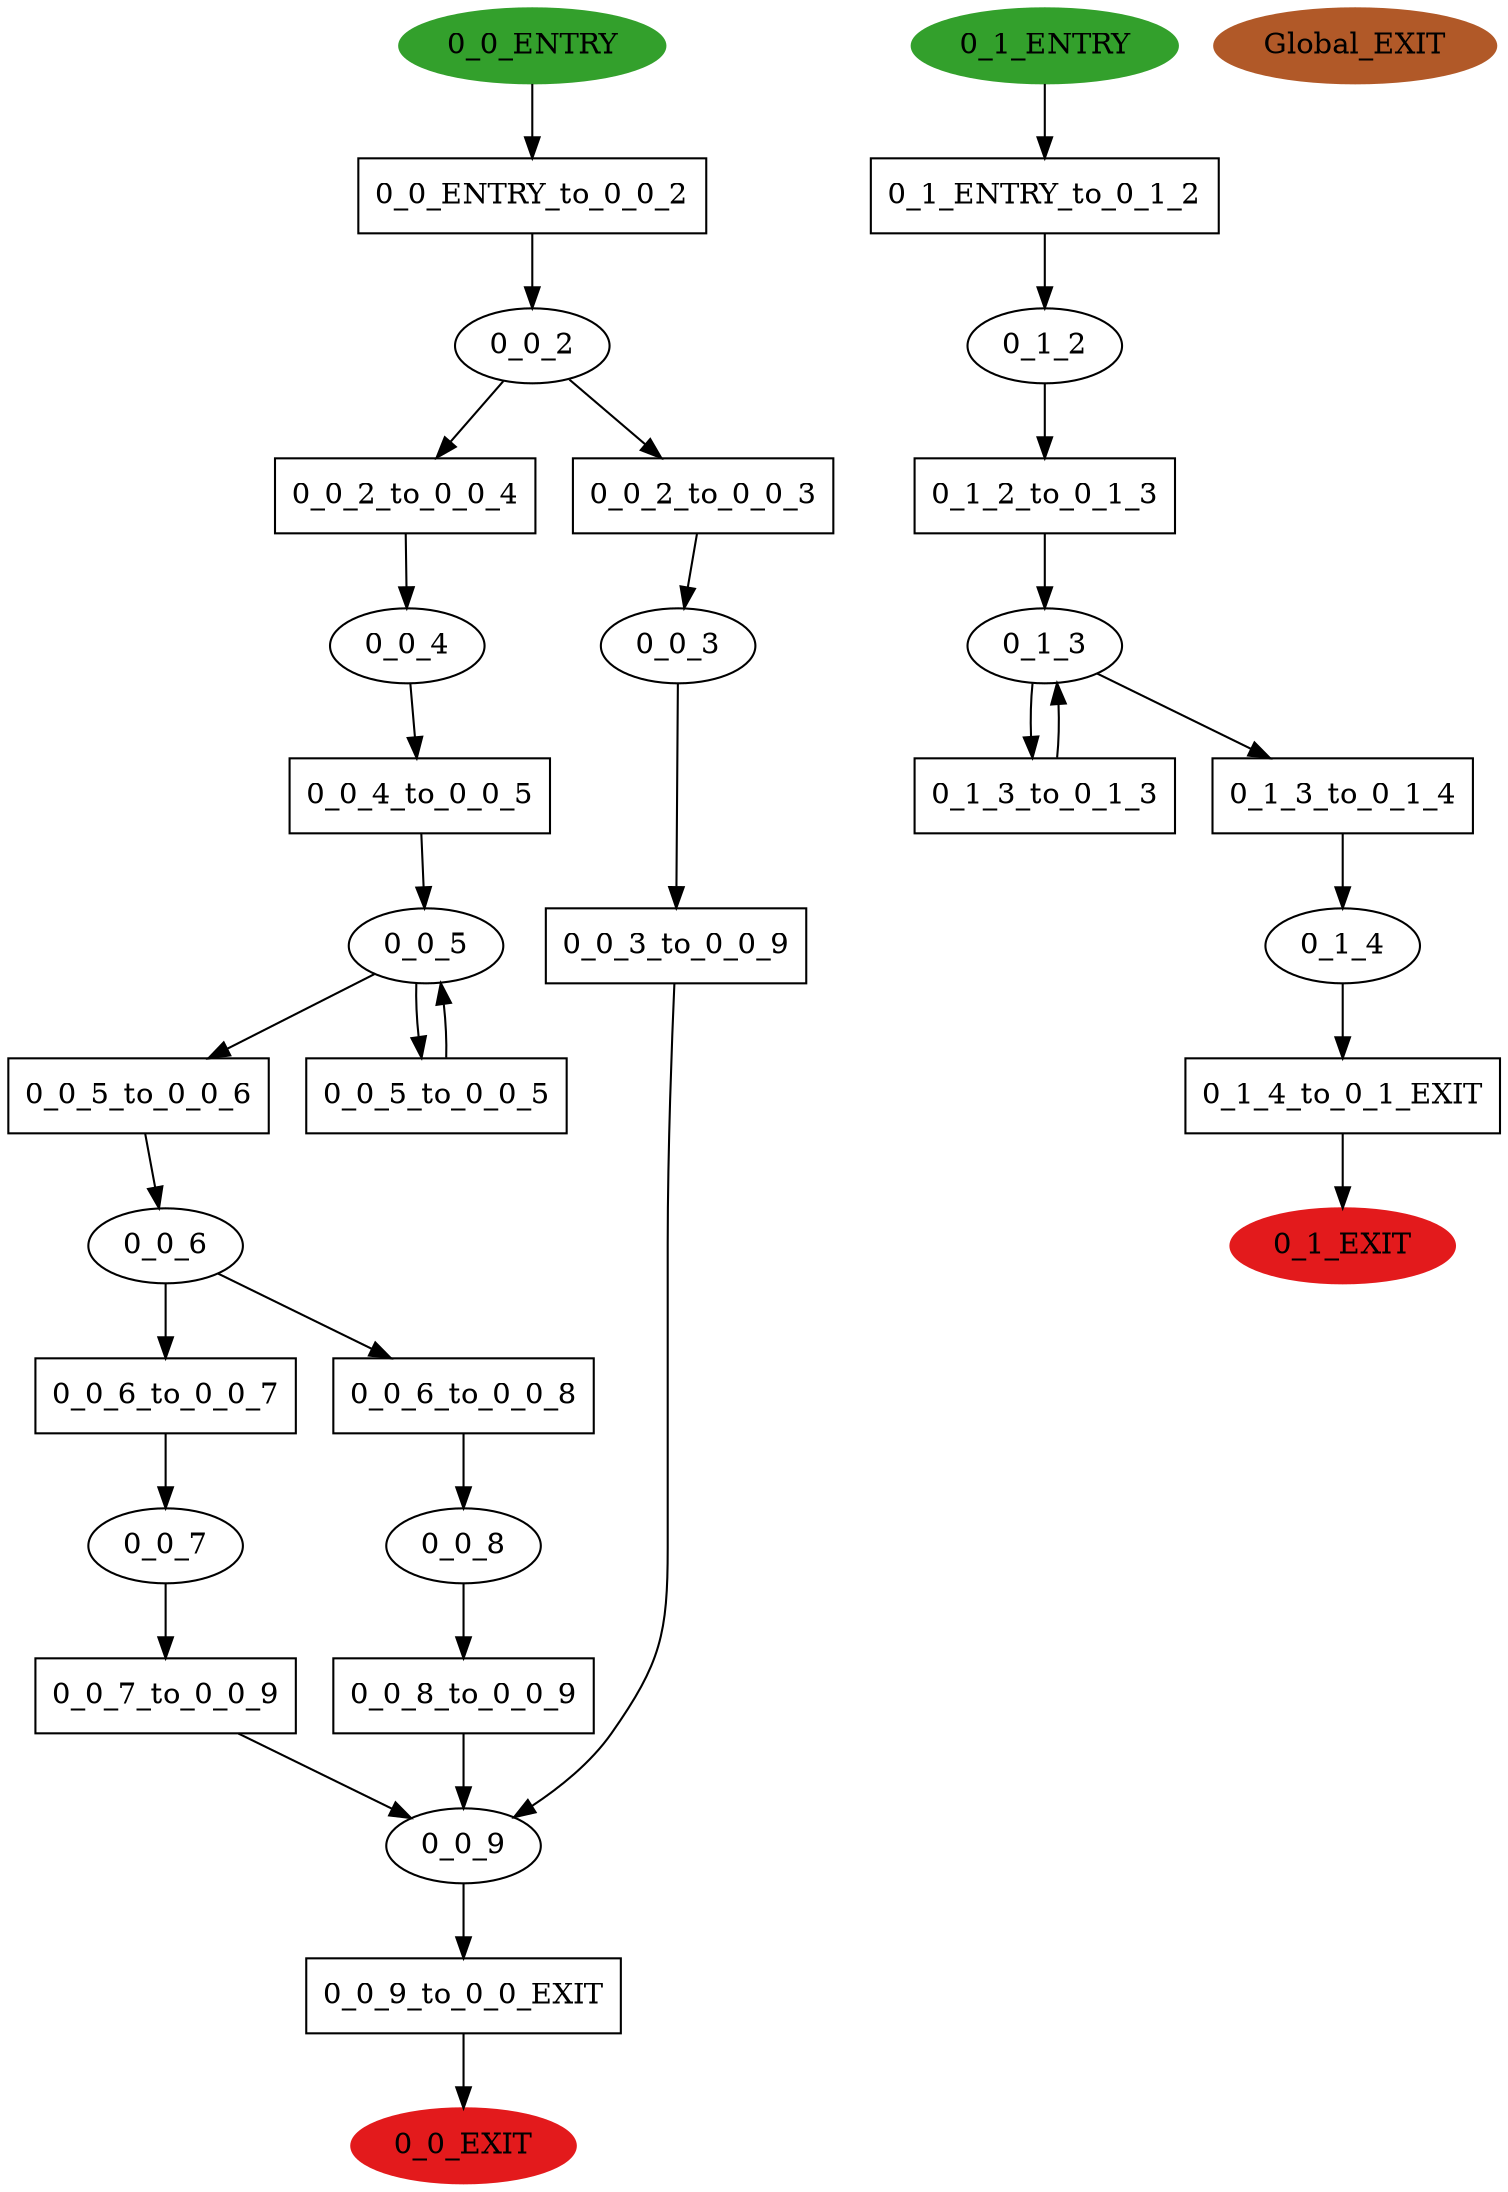 digraph model { 
compound=true; 
node  [style="filled", colorscheme="paired12"];  "0_0_9" [shape=ellipse, style=""];
  "0_0_8" [shape=ellipse, style=""];
  "0_0_7" [shape=ellipse, style=""];
  "0_0_6" [shape=ellipse, style=""];
  "0_0_5" [shape=ellipse, style=""];
  "0_0_4" [shape=ellipse, style=""];
  "0_1_ENTRY" [shape=ellipse, color=4, style=filled];
  "0_0_3" [shape=ellipse, style=""];
  "0_0_EXIT" [shape=ellipse, color=6, style=filled];
  "0_0_2" [shape=ellipse, style=""];
  "0_1_4" [shape=ellipse, style=""];
  "0_1_3" [shape=ellipse, style=""];
  "0_1_EXIT" [shape=ellipse, color=6, style=filled];
  "0_1_2" [shape=ellipse, style=""];
  "Global_EXIT" [shape=ellipse, color=12, style=filled];
  "0_0_ENTRY" [shape=ellipse, color=4, style=filled];
  "0_0_2_to_0_0_4" [shape=box, style=""];
  "0_0_2_to_0_0_4" [label="0_0_2_to_0_0_4\n"];
  "0_0_2_to_0_0_3" [shape=box, style=""];
  "0_0_2_to_0_0_3" [label="0_0_2_to_0_0_3\n"];
  "0_1_4_to_0_1_EXIT" [shape=box, style=""];
  "0_1_4_to_0_1_EXIT" [label="0_1_4_to_0_1_EXIT\n"];
  "0_0_4_to_0_0_5" [shape=box, style=""];
  "0_0_4_to_0_0_5" [label="0_0_4_to_0_0_5\n"];
  "0_0_8_to_0_0_9" [shape=box, style=""];
  "0_0_8_to_0_0_9" [label="0_0_8_to_0_0_9\n"];
  "0_0_6_to_0_0_7" [shape=box, style=""];
  "0_0_6_to_0_0_7" [label="0_0_6_to_0_0_7\n"];
  "0_0_3_to_0_0_9" [shape=box, style=""];
  "0_0_3_to_0_0_9" [label="0_0_3_to_0_0_9\n"];
  "0_0_7_to_0_0_9" [shape=box, style=""];
  "0_0_7_to_0_0_9" [label="0_0_7_to_0_0_9\n"];
  "0_0_6_to_0_0_8" [shape=box, style=""];
  "0_0_6_to_0_0_8" [label="0_0_6_to_0_0_8\n"];
  "0_1_3_to_0_1_3" [shape=box, style=""];
  "0_1_3_to_0_1_3" [label="0_1_3_to_0_1_3\n"];
  "0_1_ENTRY_to_0_1_2" [shape=box, style=""];
  "0_1_ENTRY_to_0_1_2" [label="0_1_ENTRY_to_0_1_2\n"];
  "0_1_3_to_0_1_4" [shape=box, style=""];
  "0_1_3_to_0_1_4" [label="0_1_3_to_0_1_4\n"];
  "0_0_ENTRY_to_0_0_2" [shape=box, style=""];
  "0_0_ENTRY_to_0_0_2" [label="0_0_ENTRY_to_0_0_2\n"];
  "0_1_2_to_0_1_3" [shape=box, style=""];
  "0_1_2_to_0_1_3" [label="0_1_2_to_0_1_3\n"];
  "0_0_9_to_0_0_EXIT" [shape=box, style=""];
  "0_0_9_to_0_0_EXIT" [label="0_0_9_to_0_0_EXIT\n"];
  "0_0_5_to_0_0_6" [shape=box, style=""];
  "0_0_5_to_0_0_6" [label="0_0_5_to_0_0_6\n"];
  "0_0_5_to_0_0_5" [shape=box, style=""];
  "0_0_5_to_0_0_5" [label="0_0_5_to_0_0_5\n"];
  "0_0_2_to_0_0_4" -> "0_0_4" [label="", arrowhead="normal"];
  "0_0_3_to_0_0_9" -> "0_0_9" [label="", arrowhead="normal"];
  "0_0_7_to_0_0_9" -> "0_0_9" [label="", arrowhead="normal"];
  "0_0_6" -> "0_0_6_to_0_0_8" [label="", arrowhead="normal"];
  "0_0_6" -> "0_0_6_to_0_0_7" [label="", arrowhead="normal"];
  "0_0_6_to_0_0_8" -> "0_0_8" [label="", arrowhead="normal"];
  "0_1_ENTRY" -> "0_1_ENTRY_to_0_1_2" [label="", arrowhead="normal"];
  "0_1_2" -> "0_1_2_to_0_1_3" [label="", arrowhead="normal"];
  "0_0_2_to_0_0_3" -> "0_0_3" [label="", arrowhead="normal"];
  "0_1_ENTRY_to_0_1_2" -> "0_1_2" [label="", arrowhead="normal"];
  "0_0_8_to_0_0_9" -> "0_0_9" [label="", arrowhead="normal"];
  "0_0_ENTRY" -> "0_0_ENTRY_to_0_0_2" [label="", arrowhead="normal"];
  "0_1_2_to_0_1_3" -> "0_1_3" [label="", arrowhead="normal"];
  "0_0_2" -> "0_0_2_to_0_0_3" [label="", arrowhead="normal"];
  "0_0_5" -> "0_0_5_to_0_0_6" [label="", arrowhead="normal"];
  "0_1_3" -> "0_1_3_to_0_1_4" [label="", arrowhead="normal"];
  "0_0_7" -> "0_0_7_to_0_0_9" [label="", arrowhead="normal"];
  "0_1_4" -> "0_1_4_to_0_1_EXIT" [label="", arrowhead="normal"];
  "0_0_4" -> "0_0_4_to_0_0_5" [label="", arrowhead="normal"];
  "0_1_4_to_0_1_EXIT" -> "0_1_EXIT" [label="", arrowhead="normal"];
  "0_0_9" -> "0_0_9_to_0_0_EXIT" [label="", arrowhead="normal"];
  "0_0_9_to_0_0_EXIT" -> "0_0_EXIT" [label="", arrowhead="normal"];
  "0_1_3_to_0_1_4" -> "0_1_4" [label="", arrowhead="normal"];
  "0_0_4_to_0_0_5" -> "0_0_5" [label="", arrowhead="normal"];
  "0_0_6_to_0_0_7" -> "0_0_7" [label="", arrowhead="normal"];
  "0_0_2" -> "0_0_2_to_0_0_4" [label="", arrowhead="normal"];
  "0_0_5_to_0_0_5" -> "0_0_5" [label="", arrowhead="normal"];
  "0_0_5" -> "0_0_5_to_0_0_5" [label="", arrowhead="normal"];
  "0_0_ENTRY_to_0_0_2" -> "0_0_2" [label="", arrowhead="normal"];
  "0_1_3_to_0_1_3" -> "0_1_3" [label="", arrowhead="normal"];
  "0_1_3" -> "0_1_3_to_0_1_3" [label="", arrowhead="normal"];
  "0_0_8" -> "0_0_8_to_0_0_9" [label="", arrowhead="normal"];
  "0_0_5_to_0_0_6" -> "0_0_6" [label="", arrowhead="normal"];
  "0_0_3" -> "0_0_3_to_0_0_9" [label="", arrowhead="normal"];
}
